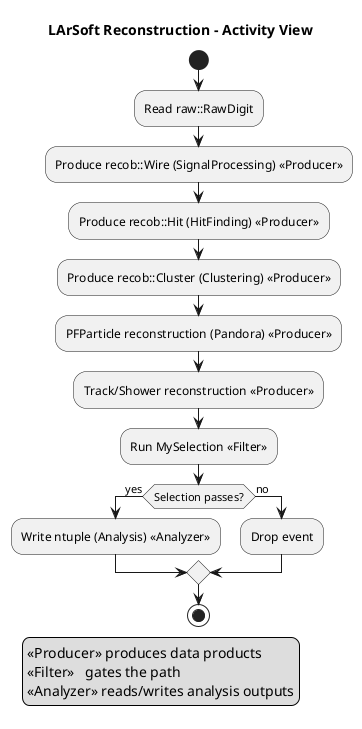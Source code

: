 @startuml LArSoft_Activity
title LArSoft Reconstruction – Activity View

skinparam stereotype {
  CBackgroundColor<<Producer>> #DFF5E1
  CBackgroundColor<<Filter>>   #FFEBD6
  CBackgroundColor<<Analyzer>> #E7E9FF
}

legend left
  <<Producer>> produces data products
  <<Filter>>   gates the path
  <<Analyzer>> reads/writes analysis outputs
endlegend

start
:Read raw::RawDigit;
:Produce recob::Wire (SignalProcessing) <<Producer>>;
:Produce recob::Hit (HitFinding) <<Producer>>;
:Produce recob::Cluster (Clustering) <<Producer>>;
:PFParticle reconstruction (Pandora) <<Producer>>;
:Track/Shower reconstruction <<Producer>>;
:Run MySelection <<Filter>>;
if (Selection passes?) then (yes)
  :Write ntuple (Analysis) <<Analyzer>>;
else (no)
  :Drop event;
endif
stop
@enduml
